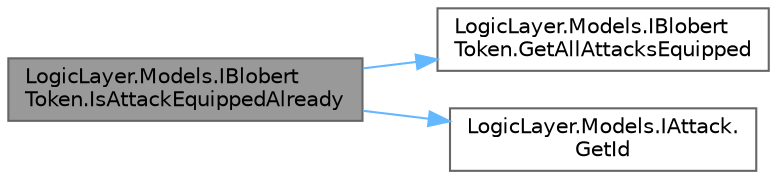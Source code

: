 digraph "LogicLayer.Models.IBlobertToken.IsAttackEquippedAlready"
{
 // LATEX_PDF_SIZE
  bgcolor="transparent";
  edge [fontname=Helvetica,fontsize=10,labelfontname=Helvetica,labelfontsize=10];
  node [fontname=Helvetica,fontsize=10,shape=box,height=0.2,width=0.4];
  rankdir="LR";
  Node1 [id="Node000001",label="LogicLayer.Models.IBlobert\lToken.IsAttackEquippedAlready",height=0.2,width=0.4,color="gray40", fillcolor="grey60", style="filled", fontcolor="black",tooltip="Checks if the specified attack is already equipped."];
  Node1 -> Node2 [id="edge1_Node000001_Node000002",color="steelblue1",style="solid",tooltip=" "];
  Node2 [id="Node000002",label="LogicLayer.Models.IBlobert\lToken.GetAllAttacksEquipped",height=0.2,width=0.4,color="grey40", fillcolor="white", style="filled",URL="$interface_logic_layer_1_1_models_1_1_i_blobert_token.html#a5ae040ccbafd39363e40365a407ee1f9",tooltip="Retrieves all equipped attacks associated with the Blobert."];
  Node1 -> Node3 [id="edge2_Node000001_Node000003",color="steelblue1",style="solid",tooltip=" "];
  Node3 [id="Node000003",label="LogicLayer.Models.IAttack.\lGetId",height=0.2,width=0.4,color="grey40", fillcolor="white", style="filled",URL="$interface_logic_layer_1_1_models_1_1_i_attack.html#a7aa7614e2a634596178d10f852d254d5",tooltip="Retrieves the unique ID of the attack."];
}
